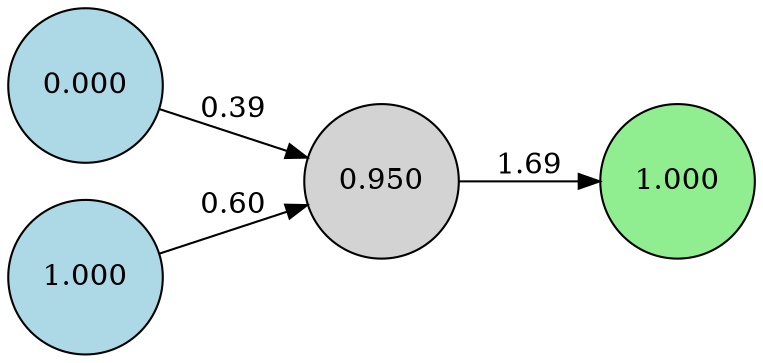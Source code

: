 digraph neat {
  rankdir=LR;
  node [shape=circle];
  node0 [label="0.000", style=filled, fillcolor=lightblue];
  node1 [label="1.000", style=filled, fillcolor=lightblue];
  node48 [label="1.000", style=filled, fillcolor=lightgreen];
  node163 [label="0.950", style=filled, fillcolor=lightgray];
  node0 -> node163 [label="0.39"];
  node163 -> node48 [label="1.69"];
  node1 -> node163 [label="0.60"];
}
